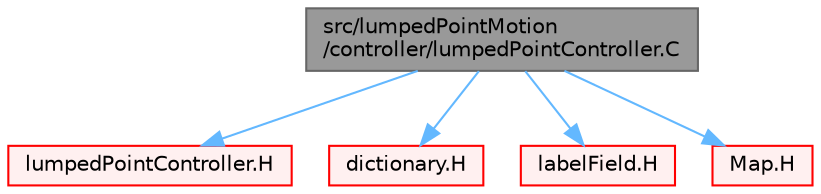 digraph "src/lumpedPointMotion/controller/lumpedPointController.C"
{
 // LATEX_PDF_SIZE
  bgcolor="transparent";
  edge [fontname=Helvetica,fontsize=10,labelfontname=Helvetica,labelfontsize=10];
  node [fontname=Helvetica,fontsize=10,shape=box,height=0.2,width=0.4];
  Node1 [id="Node000001",label="src/lumpedPointMotion\l/controller/lumpedPointController.C",height=0.2,width=0.4,color="gray40", fillcolor="grey60", style="filled", fontcolor="black",tooltip=" "];
  Node1 -> Node2 [id="edge1_Node000001_Node000002",color="steelblue1",style="solid",tooltip=" "];
  Node2 [id="Node000002",label="lumpedPointController.H",height=0.2,width=0.4,color="red", fillcolor="#FFF0F0", style="filled",URL="$lumpedPointController_8H.html",tooltip=" "];
  Node1 -> Node88 [id="edge2_Node000001_Node000088",color="steelblue1",style="solid",tooltip=" "];
  Node88 [id="Node000088",label="dictionary.H",height=0.2,width=0.4,color="red", fillcolor="#FFF0F0", style="filled",URL="$dictionary_8H.html",tooltip=" "];
  Node1 -> Node134 [id="edge3_Node000001_Node000134",color="steelblue1",style="solid",tooltip=" "];
  Node134 [id="Node000134",label="labelField.H",height=0.2,width=0.4,color="red", fillcolor="#FFF0F0", style="filled",URL="$labelField_8H.html",tooltip=" "];
  Node1 -> Node162 [id="edge4_Node000001_Node000162",color="steelblue1",style="solid",tooltip=" "];
  Node162 [id="Node000162",label="Map.H",height=0.2,width=0.4,color="red", fillcolor="#FFF0F0", style="filled",URL="$Map_8H.html",tooltip=" "];
}

